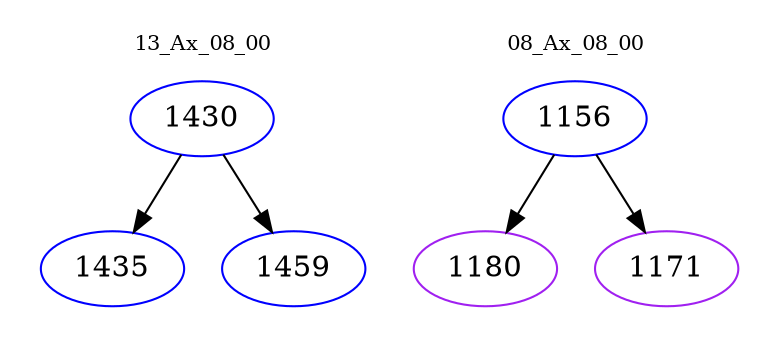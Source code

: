 digraph{
subgraph cluster_0 {
color = white
label = "13_Ax_08_00";
fontsize=10;
T0_1430 [label="1430", color="blue"]
T0_1430 -> T0_1435 [color="black"]
T0_1435 [label="1435", color="blue"]
T0_1430 -> T0_1459 [color="black"]
T0_1459 [label="1459", color="blue"]
}
subgraph cluster_1 {
color = white
label = "08_Ax_08_00";
fontsize=10;
T1_1156 [label="1156", color="blue"]
T1_1156 -> T1_1180 [color="black"]
T1_1180 [label="1180", color="purple"]
T1_1156 -> T1_1171 [color="black"]
T1_1171 [label="1171", color="purple"]
}
}
